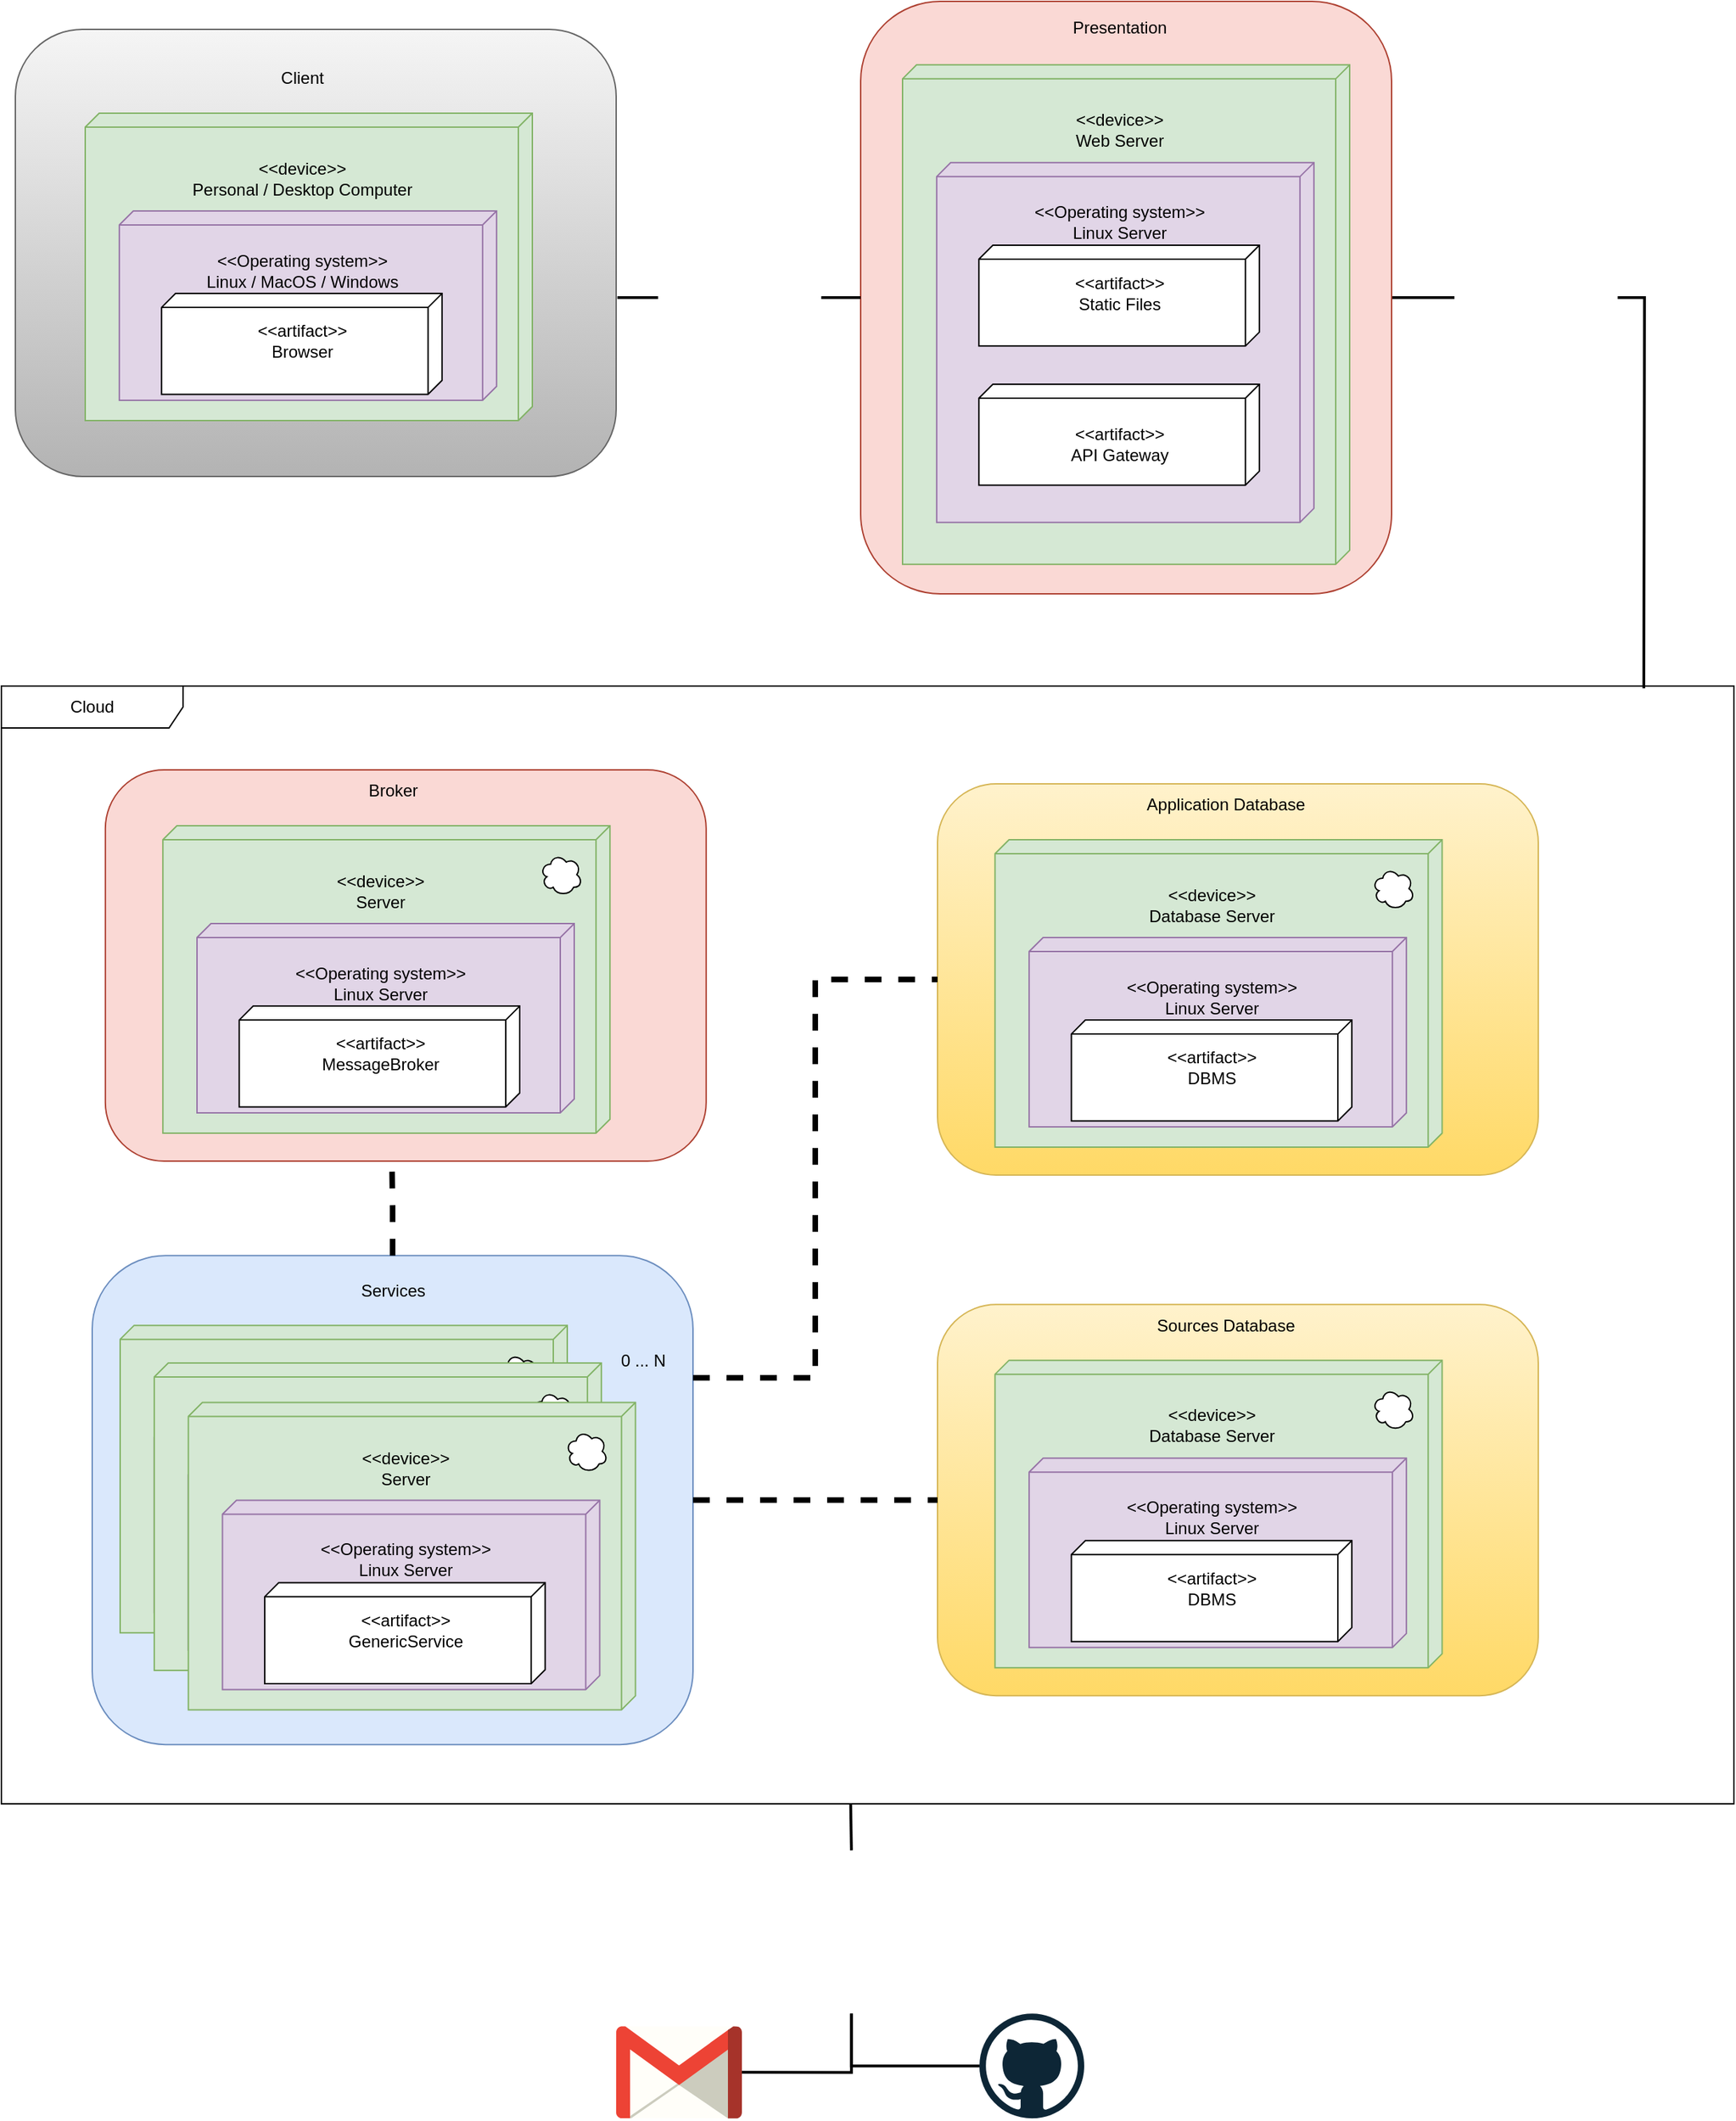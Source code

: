 <mxfile version="22.1.11" type="device">
  <diagram name="Page-1" id="YZXTyYMUcUh9fSDW6d8G">
    <mxGraphModel dx="1988" dy="2160" grid="1" gridSize="10" guides="1" tooltips="1" connect="1" arrows="1" fold="1" page="1" pageScale="1" pageWidth="850" pageHeight="1100" math="0" shadow="0">
      <root>
        <mxCell id="0" />
        <mxCell id="1" parent="0" />
        <mxCell id="SjVd0R11uWINF_BP2O_y-102" style="edgeStyle=orthogonalEdgeStyle;rounded=0;orthogonalLoop=1;jettySize=auto;html=1;exitX=1;exitY=0.5;exitDx=0;exitDy=0;entryX=0;entryY=0.5;entryDx=0;entryDy=0;strokeWidth=2;endArrow=none;endFill=0;" edge="1" parent="1" source="SjVd0R11uWINF_BP2O_y-94" target="SjVd0R11uWINF_BP2O_y-101">
          <mxGeometry relative="1" as="geometry" />
        </mxCell>
        <mxCell id="SjVd0R11uWINF_BP2O_y-94" value="" style="rounded=1;whiteSpace=wrap;html=1;fillColor=#fad9d5;strokeColor=#ae4132;" vertex="1" parent="1">
          <mxGeometry x="935" y="-470" width="380" height="424" as="geometry" />
        </mxCell>
        <mxCell id="SjVd0R11uWINF_BP2O_y-37" value="" style="dashed=0;outlineConnect=0;html=1;align=center;labelPosition=center;verticalLabelPosition=bottom;verticalAlign=top;shape=mxgraph.weblogos.github;points=[[0,0.5,0,0,0]];" vertex="1" parent="1">
          <mxGeometry x="1020" y="970.1" width="75" height="75" as="geometry" />
        </mxCell>
        <mxCell id="SjVd0R11uWINF_BP2O_y-38" value="" style="dashed=0;outlineConnect=0;html=1;align=center;labelPosition=center;verticalLabelPosition=bottom;verticalAlign=top;shape=mxgraph.weblogos.gmail;points=[[1,0.5,0,0,0]];" vertex="1" parent="1">
          <mxGeometry x="760" y="979.2" width="90" height="65.9" as="geometry" />
        </mxCell>
        <mxCell id="SjVd0R11uWINF_BP2O_y-70" value="" style="group" vertex="1" connectable="0" parent="1">
          <mxGeometry x="330" y="-450" width="430" height="320.29" as="geometry" />
        </mxCell>
        <mxCell id="k-ZRCNuigtCwhWHw63hm-18" value="" style="rounded=1;whiteSpace=wrap;html=1;fillColor=#f5f5f5;strokeColor=#666666;gradientColor=#b3b3b3;" parent="SjVd0R11uWINF_BP2O_y-70" vertex="1">
          <mxGeometry width="430" height="320" as="geometry" />
        </mxCell>
        <mxCell id="k-ZRCNuigtCwhWHw63hm-19" value="Client" style="text;html=1;align=center;verticalAlign=middle;resizable=0;points=[];autosize=1;strokeColor=none;fillColor=none;" parent="SjVd0R11uWINF_BP2O_y-70" vertex="1">
          <mxGeometry x="180" y="20" width="50" height="30" as="geometry" />
        </mxCell>
        <mxCell id="k-ZRCNuigtCwhWHw63hm-17" value="" style="group" parent="SjVd0R11uWINF_BP2O_y-70" vertex="1" connectable="0">
          <mxGeometry x="44.412" y="60" width="325.588" height="260.29" as="geometry" />
        </mxCell>
        <mxCell id="k-ZRCNuigtCwhWHw63hm-8" value="" style="verticalAlign=top;align=left;spacingTop=8;spacingLeft=2;spacingRight=12;shape=cube;size=10;direction=south;fontStyle=4;html=1;whiteSpace=wrap;fillColor=#d5e8d4;strokeColor=#82b366;" parent="k-ZRCNuigtCwhWHw63hm-17" vertex="1">
          <mxGeometry x="5.588" width="320" height="220" as="geometry" />
        </mxCell>
        <mxCell id="k-ZRCNuigtCwhWHw63hm-9" value="&amp;lt;&amp;lt;device&amp;gt;&amp;gt;&lt;br&gt;Personal / Desktop Computer" style="text;html=1;align=center;verticalAlign=middle;resizable=0;points=[];autosize=1;strokeColor=none;fillColor=none;" parent="k-ZRCNuigtCwhWHw63hm-17" vertex="1">
          <mxGeometry x="70.59" y="26.919" width="180" height="40" as="geometry" />
        </mxCell>
        <mxCell id="k-ZRCNuigtCwhWHw63hm-11" value="" style="group" parent="k-ZRCNuigtCwhWHw63hm-17" vertex="1" connectable="0">
          <mxGeometry y="70.003" width="321.176" height="190.287" as="geometry" />
        </mxCell>
        <mxCell id="k-ZRCNuigtCwhWHw63hm-12" value="" style="verticalAlign=top;align=left;spacingTop=8;spacingLeft=2;spacingRight=12;shape=cube;size=10;direction=south;fontStyle=4;html=1;whiteSpace=wrap;fillColor=#e1d5e7;strokeColor=#9673a6;" parent="k-ZRCNuigtCwhWHw63hm-11" vertex="1">
          <mxGeometry x="30" width="270" height="135.48" as="geometry" />
        </mxCell>
        <mxCell id="k-ZRCNuigtCwhWHw63hm-13" value="&lt;div&gt;&amp;lt;&amp;lt;Operating system&amp;gt;&amp;gt;&lt;/div&gt;&lt;div&gt;Linux / MacOS / Windows&lt;br&gt;&lt;/div&gt;" style="text;html=1;align=center;verticalAlign=middle;resizable=0;points=[];autosize=1;strokeColor=none;fillColor=none;" parent="k-ZRCNuigtCwhWHw63hm-11" vertex="1">
          <mxGeometry x="80.587" y="22.58" width="160" height="40" as="geometry" />
        </mxCell>
        <mxCell id="k-ZRCNuigtCwhWHw63hm-15" value="" style="verticalAlign=top;align=left;spacingTop=8;spacingLeft=2;spacingRight=12;shape=cube;size=10;direction=south;fontStyle=4;html=1;whiteSpace=wrap;" parent="k-ZRCNuigtCwhWHw63hm-11" vertex="1">
          <mxGeometry x="60.221" y="59.041" width="200.735" height="72.209" as="geometry" />
        </mxCell>
        <mxCell id="k-ZRCNuigtCwhWHw63hm-16" value="&lt;div&gt;&amp;lt;&amp;lt;artifact&amp;gt;&amp;gt;&lt;/div&gt;&lt;div&gt;Browser&lt;br&gt;&lt;/div&gt;" style="text;html=1;align=center;verticalAlign=middle;resizable=0;points=[];autosize=1;strokeColor=none;fillColor=none;container=0;" parent="k-ZRCNuigtCwhWHw63hm-11" vertex="1">
          <mxGeometry x="115.588" y="73.385" width="90" height="40" as="geometry" />
        </mxCell>
        <mxCell id="SjVd0R11uWINF_BP2O_y-71" value="" style="group" vertex="1" connectable="0" parent="1">
          <mxGeometry x="320" y="20" width="1240" height="800" as="geometry" />
        </mxCell>
        <mxCell id="SjVd0R11uWINF_BP2O_y-34" value="" style="rounded=1;whiteSpace=wrap;html=1;fillColor=#fad9d5;strokeColor=#ae4132;" vertex="1" parent="SjVd0R11uWINF_BP2O_y-71">
          <mxGeometry x="74.41" y="60" width="430" height="280" as="geometry" />
        </mxCell>
        <mxCell id="SjVd0R11uWINF_BP2O_y-32" value="" style="rounded=1;whiteSpace=wrap;html=1;fillColor=#dae8fc;strokeColor=#6c8ebf;" vertex="1" parent="SjVd0R11uWINF_BP2O_y-71">
          <mxGeometry x="65" y="407.58" width="430" height="350" as="geometry" />
        </mxCell>
        <mxCell id="k-ZRCNuigtCwhWHw63hm-21" value="" style="group" parent="SjVd0R11uWINF_BP2O_y-71" vertex="1" connectable="0">
          <mxGeometry x="110.002" y="100" width="510" height="340.003" as="geometry" />
        </mxCell>
        <mxCell id="k-ZRCNuigtCwhWHw63hm-22" value="" style="verticalAlign=top;align=left;spacingTop=8;spacingLeft=2;spacingRight=12;shape=cube;size=10;direction=south;fontStyle=4;html=1;whiteSpace=wrap;fillColor=#d5e8d4;strokeColor=#82b366;" parent="k-ZRCNuigtCwhWHw63hm-21" vertex="1">
          <mxGeometry x="5.588" width="320" height="220" as="geometry" />
        </mxCell>
        <mxCell id="k-ZRCNuigtCwhWHw63hm-23" value="&amp;lt;&amp;lt;device&amp;gt;&amp;gt;&lt;br&gt;Server" style="text;html=1;align=center;verticalAlign=middle;resizable=0;points=[];autosize=1;strokeColor=none;fillColor=none;" parent="k-ZRCNuigtCwhWHw63hm-21" vertex="1">
          <mxGeometry x="115.59" y="26.919" width="90" height="40" as="geometry" />
        </mxCell>
        <mxCell id="k-ZRCNuigtCwhWHw63hm-24" value="" style="group" parent="k-ZRCNuigtCwhWHw63hm-21" vertex="1" connectable="0">
          <mxGeometry y="70.003" width="510" height="270" as="geometry" />
        </mxCell>
        <mxCell id="k-ZRCNuigtCwhWHw63hm-25" value="" style="verticalAlign=top;align=left;spacingTop=8;spacingLeft=2;spacingRight=12;shape=cube;size=10;direction=south;fontStyle=4;html=1;whiteSpace=wrap;fillColor=#e1d5e7;strokeColor=#9673a6;" parent="k-ZRCNuigtCwhWHw63hm-24" vertex="1">
          <mxGeometry x="30" width="270" height="135.48" as="geometry" />
        </mxCell>
        <mxCell id="k-ZRCNuigtCwhWHw63hm-26" value="&lt;div&gt;&amp;lt;&amp;lt;Operating system&amp;gt;&amp;gt;&lt;/div&gt;&lt;div&gt;Linux Server&lt;br&gt;&lt;/div&gt;" style="text;html=1;align=center;verticalAlign=middle;resizable=0;points=[];autosize=1;strokeColor=none;fillColor=none;" parent="k-ZRCNuigtCwhWHw63hm-24" vertex="1">
          <mxGeometry x="90.587" y="22.58" width="140" height="40" as="geometry" />
        </mxCell>
        <mxCell id="k-ZRCNuigtCwhWHw63hm-27" value="" style="verticalAlign=top;align=left;spacingTop=8;spacingLeft=2;spacingRight=12;shape=cube;size=10;direction=south;fontStyle=4;html=1;whiteSpace=wrap;" parent="k-ZRCNuigtCwhWHw63hm-24" vertex="1">
          <mxGeometry x="60.221" y="59.041" width="200.735" height="72.209" as="geometry" />
        </mxCell>
        <mxCell id="k-ZRCNuigtCwhWHw63hm-28" value="&lt;div&gt;&amp;lt;&amp;lt;artifact&amp;gt;&amp;gt;&lt;/div&gt;&lt;div&gt;MessageBroker&lt;br&gt;&lt;/div&gt;" style="text;html=1;align=center;verticalAlign=middle;resizable=0;points=[];autosize=1;strokeColor=none;fillColor=none;container=0;" parent="k-ZRCNuigtCwhWHw63hm-24" vertex="1">
          <mxGeometry x="105.588" y="73.385" width="110" height="40" as="geometry" />
        </mxCell>
        <mxCell id="SjVd0R11uWINF_BP2O_y-1" value="" style="ellipse;shape=cloud;whiteSpace=wrap;html=1;" vertex="1" parent="k-ZRCNuigtCwhWHw63hm-21">
          <mxGeometry x="275.588" y="20" width="30" height="30" as="geometry" />
        </mxCell>
        <mxCell id="SjVd0R11uWINF_BP2O_y-9" value="" style="verticalAlign=top;align=left;spacingTop=8;spacingLeft=2;spacingRight=12;shape=cube;size=10;direction=south;fontStyle=4;html=1;whiteSpace=wrap;fillColor=#d5e8d4;strokeColor=#82b366;" vertex="1" parent="SjVd0R11uWINF_BP2O_y-71">
          <mxGeometry x="85" y="457.58" width="320" height="220" as="geometry" />
        </mxCell>
        <mxCell id="SjVd0R11uWINF_BP2O_y-10" value="&amp;lt;&amp;lt;device&amp;gt;&amp;gt;&lt;br&gt;Server" style="text;html=1;align=center;verticalAlign=middle;resizable=0;points=[];autosize=1;strokeColor=none;fillColor=none;" vertex="1" parent="SjVd0R11uWINF_BP2O_y-71">
          <mxGeometry x="195.002" y="484.499" width="90" height="40" as="geometry" />
        </mxCell>
        <mxCell id="SjVd0R11uWINF_BP2O_y-11" value="" style="verticalAlign=top;align=left;spacingTop=8;spacingLeft=2;spacingRight=12;shape=cube;size=10;direction=south;fontStyle=4;html=1;whiteSpace=wrap;fillColor=#e1d5e7;strokeColor=#9673a6;" vertex="1" parent="SjVd0R11uWINF_BP2O_y-71">
          <mxGeometry x="109.412" y="527.583" width="270" height="135.48" as="geometry" />
        </mxCell>
        <mxCell id="SjVd0R11uWINF_BP2O_y-12" value="&lt;div&gt;&amp;lt;&amp;lt;Operating system&amp;gt;&amp;gt;&lt;/div&gt;&lt;div&gt;Linux Server&lt;br&gt;&lt;/div&gt;" style="text;html=1;align=center;verticalAlign=middle;resizable=0;points=[];autosize=1;strokeColor=none;fillColor=none;" vertex="1" parent="SjVd0R11uWINF_BP2O_y-71">
          <mxGeometry x="169.998" y="550.163" width="140" height="40" as="geometry" />
        </mxCell>
        <mxCell id="SjVd0R11uWINF_BP2O_y-13" value="" style="verticalAlign=top;align=left;spacingTop=8;spacingLeft=2;spacingRight=12;shape=cube;size=10;direction=south;fontStyle=4;html=1;whiteSpace=wrap;" vertex="1" parent="SjVd0R11uWINF_BP2O_y-71">
          <mxGeometry x="139.632" y="586.624" width="200.735" height="72.209" as="geometry" />
        </mxCell>
        <mxCell id="SjVd0R11uWINF_BP2O_y-14" value="&lt;div&gt;&amp;lt;&amp;lt;artifact&amp;gt;&amp;gt;&lt;/div&gt;&lt;div&gt;GenericService&lt;br&gt;&lt;/div&gt;" style="text;html=1;align=center;verticalAlign=middle;resizable=0;points=[];autosize=1;strokeColor=none;fillColor=none;container=0;" vertex="1" parent="SjVd0R11uWINF_BP2O_y-71">
          <mxGeometry x="185.0" y="600.968" width="110" height="40" as="geometry" />
        </mxCell>
        <mxCell id="SjVd0R11uWINF_BP2O_y-15" value="" style="ellipse;shape=cloud;whiteSpace=wrap;html=1;" vertex="1" parent="SjVd0R11uWINF_BP2O_y-71">
          <mxGeometry x="355" y="477.58" width="30" height="30" as="geometry" />
        </mxCell>
        <mxCell id="SjVd0R11uWINF_BP2O_y-16" value="" style="verticalAlign=top;align=left;spacingTop=8;spacingLeft=2;spacingRight=12;shape=cube;size=10;direction=south;fontStyle=4;html=1;whiteSpace=wrap;fillColor=#d5e8d4;strokeColor=#82b366;" vertex="1" parent="SjVd0R11uWINF_BP2O_y-71">
          <mxGeometry x="109.41" y="484.5" width="320" height="220" as="geometry" />
        </mxCell>
        <mxCell id="SjVd0R11uWINF_BP2O_y-17" value="&amp;lt;&amp;lt;device&amp;gt;&amp;gt;&lt;br&gt;Server" style="text;html=1;align=center;verticalAlign=middle;resizable=0;points=[];autosize=1;strokeColor=none;fillColor=none;" vertex="1" parent="SjVd0R11uWINF_BP2O_y-71">
          <mxGeometry x="219.412" y="511.419" width="90" height="40" as="geometry" />
        </mxCell>
        <mxCell id="SjVd0R11uWINF_BP2O_y-18" value="" style="verticalAlign=top;align=left;spacingTop=8;spacingLeft=2;spacingRight=12;shape=cube;size=10;direction=south;fontStyle=4;html=1;whiteSpace=wrap;fillColor=#e1d5e7;strokeColor=#9673a6;" vertex="1" parent="SjVd0R11uWINF_BP2O_y-71">
          <mxGeometry x="133.822" y="554.503" width="270" height="135.48" as="geometry" />
        </mxCell>
        <mxCell id="SjVd0R11uWINF_BP2O_y-19" value="&lt;div&gt;&amp;lt;&amp;lt;Operating system&amp;gt;&amp;gt;&lt;/div&gt;&lt;div&gt;Linux Server&lt;br&gt;&lt;/div&gt;" style="text;html=1;align=center;verticalAlign=middle;resizable=0;points=[];autosize=1;strokeColor=none;fillColor=none;" vertex="1" parent="SjVd0R11uWINF_BP2O_y-71">
          <mxGeometry x="194.408" y="577.083" width="140" height="40" as="geometry" />
        </mxCell>
        <mxCell id="SjVd0R11uWINF_BP2O_y-20" value="" style="verticalAlign=top;align=left;spacingTop=8;spacingLeft=2;spacingRight=12;shape=cube;size=10;direction=south;fontStyle=4;html=1;whiteSpace=wrap;" vertex="1" parent="SjVd0R11uWINF_BP2O_y-71">
          <mxGeometry x="164.042" y="613.544" width="200.735" height="72.209" as="geometry" />
        </mxCell>
        <mxCell id="SjVd0R11uWINF_BP2O_y-21" value="&lt;div&gt;&amp;lt;&amp;lt;artifact&amp;gt;&amp;gt;&lt;/div&gt;&lt;div&gt;GenericService&lt;br&gt;&lt;/div&gt;" style="text;html=1;align=center;verticalAlign=middle;resizable=0;points=[];autosize=1;strokeColor=none;fillColor=none;container=0;" vertex="1" parent="SjVd0R11uWINF_BP2O_y-71">
          <mxGeometry x="209.41" y="627.888" width="110" height="40" as="geometry" />
        </mxCell>
        <mxCell id="SjVd0R11uWINF_BP2O_y-22" value="" style="ellipse;shape=cloud;whiteSpace=wrap;html=1;" vertex="1" parent="SjVd0R11uWINF_BP2O_y-71">
          <mxGeometry x="379.41" y="504.5" width="30" height="30" as="geometry" />
        </mxCell>
        <mxCell id="SjVd0R11uWINF_BP2O_y-23" value="" style="verticalAlign=top;align=left;spacingTop=8;spacingLeft=2;spacingRight=12;shape=cube;size=10;direction=south;fontStyle=4;html=1;whiteSpace=wrap;fillColor=#d5e8d4;strokeColor=#82b366;" vertex="1" parent="SjVd0R11uWINF_BP2O_y-71">
          <mxGeometry x="133.82" y="512.73" width="320" height="220" as="geometry" />
        </mxCell>
        <mxCell id="SjVd0R11uWINF_BP2O_y-24" value="&amp;lt;&amp;lt;device&amp;gt;&amp;gt;&lt;br&gt;Server" style="text;html=1;align=center;verticalAlign=middle;resizable=0;points=[];autosize=1;strokeColor=none;fillColor=none;" vertex="1" parent="SjVd0R11uWINF_BP2O_y-71">
          <mxGeometry x="243.822" y="539.649" width="90" height="40" as="geometry" />
        </mxCell>
        <mxCell id="SjVd0R11uWINF_BP2O_y-25" value="" style="verticalAlign=top;align=left;spacingTop=8;spacingLeft=2;spacingRight=12;shape=cube;size=10;direction=south;fontStyle=4;html=1;whiteSpace=wrap;fillColor=#e1d5e7;strokeColor=#9673a6;" vertex="1" parent="SjVd0R11uWINF_BP2O_y-71">
          <mxGeometry x="158.232" y="582.733" width="270" height="135.48" as="geometry" />
        </mxCell>
        <mxCell id="SjVd0R11uWINF_BP2O_y-26" value="&lt;div&gt;&amp;lt;&amp;lt;Operating system&amp;gt;&amp;gt;&lt;/div&gt;&lt;div&gt;Linux Server&lt;br&gt;&lt;/div&gt;" style="text;html=1;align=center;verticalAlign=middle;resizable=0;points=[];autosize=1;strokeColor=none;fillColor=none;" vertex="1" parent="SjVd0R11uWINF_BP2O_y-71">
          <mxGeometry x="218.818" y="605.313" width="140" height="40" as="geometry" />
        </mxCell>
        <mxCell id="SjVd0R11uWINF_BP2O_y-27" value="" style="verticalAlign=top;align=left;spacingTop=8;spacingLeft=2;spacingRight=12;shape=cube;size=10;direction=south;fontStyle=4;html=1;whiteSpace=wrap;" vertex="1" parent="SjVd0R11uWINF_BP2O_y-71">
          <mxGeometry x="188.452" y="641.774" width="200.735" height="72.209" as="geometry" />
        </mxCell>
        <mxCell id="SjVd0R11uWINF_BP2O_y-28" value="&lt;div&gt;&amp;lt;&amp;lt;artifact&amp;gt;&amp;gt;&lt;/div&gt;&lt;div&gt;GenericService&lt;br&gt;&lt;/div&gt;" style="text;html=1;align=center;verticalAlign=middle;resizable=0;points=[];autosize=1;strokeColor=none;fillColor=none;container=0;" vertex="1" parent="SjVd0R11uWINF_BP2O_y-71">
          <mxGeometry x="233.82" y="656.118" width="110" height="40" as="geometry" />
        </mxCell>
        <mxCell id="SjVd0R11uWINF_BP2O_y-29" value="" style="ellipse;shape=cloud;whiteSpace=wrap;html=1;" vertex="1" parent="SjVd0R11uWINF_BP2O_y-71">
          <mxGeometry x="403.82" y="532.73" width="30" height="30" as="geometry" />
        </mxCell>
        <mxCell id="SjVd0R11uWINF_BP2O_y-30" value="0 ... N" style="text;html=1;align=center;verticalAlign=middle;resizable=0;points=[];autosize=1;strokeColor=none;fillColor=none;" vertex="1" parent="SjVd0R11uWINF_BP2O_y-71">
          <mxGeometry x="428.82" y="467.58" width="60" height="30" as="geometry" />
        </mxCell>
        <mxCell id="SjVd0R11uWINF_BP2O_y-31" value="Cloud" style="shape=umlFrame;whiteSpace=wrap;html=1;pointerEvents=0;width=130;height=30;" vertex="1" parent="SjVd0R11uWINF_BP2O_y-71">
          <mxGeometry width="1240" height="800" as="geometry" />
        </mxCell>
        <mxCell id="SjVd0R11uWINF_BP2O_y-33" value="Services" style="text;html=1;align=center;verticalAlign=middle;resizable=0;points=[];autosize=1;strokeColor=none;fillColor=none;" vertex="1" parent="SjVd0R11uWINF_BP2O_y-71">
          <mxGeometry x="245" y="417.58" width="70" height="30" as="geometry" />
        </mxCell>
        <mxCell id="SjVd0R11uWINF_BP2O_y-35" value="Broker" style="text;html=1;align=center;verticalAlign=middle;resizable=0;points=[];autosize=1;strokeColor=none;fillColor=none;" vertex="1" parent="SjVd0R11uWINF_BP2O_y-71">
          <mxGeometry x="250" y="60" width="60" height="30" as="geometry" />
        </mxCell>
        <mxCell id="SjVd0R11uWINF_BP2O_y-40" value="" style="rounded=1;whiteSpace=wrap;html=1;fillColor=#fff2cc;strokeColor=#d6b656;gradientColor=#ffd966;" vertex="1" parent="SjVd0R11uWINF_BP2O_y-71">
          <mxGeometry x="670" y="70" width="430" height="280" as="geometry" />
        </mxCell>
        <mxCell id="SjVd0R11uWINF_BP2O_y-41" value="" style="verticalAlign=top;align=left;spacingTop=8;spacingLeft=2;spacingRight=12;shape=cube;size=10;direction=south;fontStyle=4;html=1;whiteSpace=wrap;fillColor=#d5e8d4;strokeColor=#82b366;" vertex="1" parent="SjVd0R11uWINF_BP2O_y-71">
          <mxGeometry x="711.18" y="110" width="320" height="220" as="geometry" />
        </mxCell>
        <mxCell id="SjVd0R11uWINF_BP2O_y-42" value="&amp;lt;&amp;lt;device&amp;gt;&amp;gt;&lt;br&gt;Database Server" style="text;html=1;align=center;verticalAlign=middle;resizable=0;points=[];autosize=1;strokeColor=none;fillColor=none;" vertex="1" parent="SjVd0R11uWINF_BP2O_y-71">
          <mxGeometry x="811.182" y="136.919" width="110" height="40" as="geometry" />
        </mxCell>
        <mxCell id="SjVd0R11uWINF_BP2O_y-43" value="" style="verticalAlign=top;align=left;spacingTop=8;spacingLeft=2;spacingRight=12;shape=cube;size=10;direction=south;fontStyle=4;html=1;whiteSpace=wrap;fillColor=#e1d5e7;strokeColor=#9673a6;" vertex="1" parent="SjVd0R11uWINF_BP2O_y-71">
          <mxGeometry x="735.592" y="180.003" width="270" height="135.48" as="geometry" />
        </mxCell>
        <mxCell id="SjVd0R11uWINF_BP2O_y-44" value="&lt;div&gt;&amp;lt;&amp;lt;Operating system&amp;gt;&amp;gt;&lt;/div&gt;&lt;div&gt;Linux Server&lt;br&gt;&lt;/div&gt;" style="text;html=1;align=center;verticalAlign=middle;resizable=0;points=[];autosize=1;strokeColor=none;fillColor=none;" vertex="1" parent="SjVd0R11uWINF_BP2O_y-71">
          <mxGeometry x="796.178" y="202.583" width="140" height="40" as="geometry" />
        </mxCell>
        <mxCell id="SjVd0R11uWINF_BP2O_y-45" value="" style="verticalAlign=top;align=left;spacingTop=8;spacingLeft=2;spacingRight=12;shape=cube;size=10;direction=south;fontStyle=4;html=1;whiteSpace=wrap;" vertex="1" parent="SjVd0R11uWINF_BP2O_y-71">
          <mxGeometry x="765.812" y="239.044" width="200.735" height="72.209" as="geometry" />
        </mxCell>
        <mxCell id="SjVd0R11uWINF_BP2O_y-46" value="&lt;div&gt;&amp;lt;&amp;lt;artifact&amp;gt;&amp;gt;&lt;/div&gt;&lt;div&gt;DBMS&lt;br&gt;&lt;/div&gt;" style="text;html=1;align=center;verticalAlign=middle;resizable=0;points=[];autosize=1;strokeColor=none;fillColor=none;container=0;" vertex="1" parent="SjVd0R11uWINF_BP2O_y-71">
          <mxGeometry x="821.18" y="253.388" width="90" height="40" as="geometry" />
        </mxCell>
        <mxCell id="SjVd0R11uWINF_BP2O_y-47" value="" style="ellipse;shape=cloud;whiteSpace=wrap;html=1;" vertex="1" parent="SjVd0R11uWINF_BP2O_y-71">
          <mxGeometry x="981.18" y="130" width="30" height="30" as="geometry" />
        </mxCell>
        <mxCell id="SjVd0R11uWINF_BP2O_y-48" value="Application Database" style="text;html=1;align=center;verticalAlign=middle;resizable=0;points=[];autosize=1;strokeColor=none;fillColor=none;" vertex="1" parent="SjVd0R11uWINF_BP2O_y-71">
          <mxGeometry x="805.59" y="70" width="140" height="30" as="geometry" />
        </mxCell>
        <mxCell id="SjVd0R11uWINF_BP2O_y-49" value="" style="rounded=1;whiteSpace=wrap;html=1;fillColor=#fff2cc;strokeColor=#d6b656;gradientColor=#ffd966;" vertex="1" parent="SjVd0R11uWINF_BP2O_y-71">
          <mxGeometry x="670" y="442.58" width="430" height="280" as="geometry" />
        </mxCell>
        <mxCell id="SjVd0R11uWINF_BP2O_y-50" value="" style="verticalAlign=top;align=left;spacingTop=8;spacingLeft=2;spacingRight=12;shape=cube;size=10;direction=south;fontStyle=4;html=1;whiteSpace=wrap;fillColor=#d5e8d4;strokeColor=#82b366;" vertex="1" parent="SjVd0R11uWINF_BP2O_y-71">
          <mxGeometry x="711.18" y="482.58" width="320" height="220" as="geometry" />
        </mxCell>
        <mxCell id="SjVd0R11uWINF_BP2O_y-51" value="&amp;lt;&amp;lt;device&amp;gt;&amp;gt;&lt;br&gt;Database Server" style="text;html=1;align=center;verticalAlign=middle;resizable=0;points=[];autosize=1;strokeColor=none;fillColor=none;" vertex="1" parent="SjVd0R11uWINF_BP2O_y-71">
          <mxGeometry x="811.182" y="509.499" width="110" height="40" as="geometry" />
        </mxCell>
        <mxCell id="SjVd0R11uWINF_BP2O_y-52" value="" style="verticalAlign=top;align=left;spacingTop=8;spacingLeft=2;spacingRight=12;shape=cube;size=10;direction=south;fontStyle=4;html=1;whiteSpace=wrap;fillColor=#e1d5e7;strokeColor=#9673a6;" vertex="1" parent="SjVd0R11uWINF_BP2O_y-71">
          <mxGeometry x="735.592" y="552.583" width="270" height="135.48" as="geometry" />
        </mxCell>
        <mxCell id="SjVd0R11uWINF_BP2O_y-53" value="&lt;div&gt;&amp;lt;&amp;lt;Operating system&amp;gt;&amp;gt;&lt;/div&gt;&lt;div&gt;Linux Server&lt;br&gt;&lt;/div&gt;" style="text;html=1;align=center;verticalAlign=middle;resizable=0;points=[];autosize=1;strokeColor=none;fillColor=none;" vertex="1" parent="SjVd0R11uWINF_BP2O_y-71">
          <mxGeometry x="796.178" y="575.163" width="140" height="40" as="geometry" />
        </mxCell>
        <mxCell id="SjVd0R11uWINF_BP2O_y-54" value="" style="verticalAlign=top;align=left;spacingTop=8;spacingLeft=2;spacingRight=12;shape=cube;size=10;direction=south;fontStyle=4;html=1;whiteSpace=wrap;" vertex="1" parent="SjVd0R11uWINF_BP2O_y-71">
          <mxGeometry x="765.812" y="611.624" width="200.735" height="72.209" as="geometry" />
        </mxCell>
        <mxCell id="SjVd0R11uWINF_BP2O_y-55" value="&lt;div&gt;&amp;lt;&amp;lt;artifact&amp;gt;&amp;gt;&lt;/div&gt;&lt;div&gt;DBMS&lt;br&gt;&lt;/div&gt;" style="text;html=1;align=center;verticalAlign=middle;resizable=0;points=[];autosize=1;strokeColor=none;fillColor=none;container=0;" vertex="1" parent="SjVd0R11uWINF_BP2O_y-71">
          <mxGeometry x="821.18" y="625.968" width="90" height="40" as="geometry" />
        </mxCell>
        <mxCell id="SjVd0R11uWINF_BP2O_y-56" value="" style="ellipse;shape=cloud;whiteSpace=wrap;html=1;" vertex="1" parent="SjVd0R11uWINF_BP2O_y-71">
          <mxGeometry x="981.18" y="502.58" width="30" height="30" as="geometry" />
        </mxCell>
        <mxCell id="SjVd0R11uWINF_BP2O_y-57" value="Sources Database" style="text;html=1;align=center;verticalAlign=middle;resizable=0;points=[];autosize=1;strokeColor=none;fillColor=none;" vertex="1" parent="SjVd0R11uWINF_BP2O_y-71">
          <mxGeometry x="815.59" y="442.58" width="120" height="30" as="geometry" />
        </mxCell>
        <mxCell id="SjVd0R11uWINF_BP2O_y-58" style="edgeStyle=orthogonalEdgeStyle;rounded=0;orthogonalLoop=1;jettySize=auto;html=1;entryX=0.477;entryY=0.999;entryDx=0;entryDy=0;entryPerimeter=0;dashed=1;endArrow=none;endFill=0;strokeWidth=4;" edge="1" parent="SjVd0R11uWINF_BP2O_y-71" source="SjVd0R11uWINF_BP2O_y-32" target="SjVd0R11uWINF_BP2O_y-34">
          <mxGeometry relative="1" as="geometry" />
        </mxCell>
        <mxCell id="SjVd0R11uWINF_BP2O_y-59" style="edgeStyle=orthogonalEdgeStyle;rounded=0;orthogonalLoop=1;jettySize=auto;html=1;entryX=0;entryY=0.5;entryDx=0;entryDy=0;dashed=1;endArrow=none;endFill=0;strokeWidth=4;exitX=1;exitY=0.5;exitDx=0;exitDy=0;" edge="1" parent="SjVd0R11uWINF_BP2O_y-71" source="SjVd0R11uWINF_BP2O_y-32" target="SjVd0R11uWINF_BP2O_y-49">
          <mxGeometry relative="1" as="geometry">
            <mxPoint x="290" y="418" as="sourcePoint" />
            <mxPoint x="290" y="350" as="targetPoint" />
          </mxGeometry>
        </mxCell>
        <mxCell id="SjVd0R11uWINF_BP2O_y-60" style="edgeStyle=orthogonalEdgeStyle;rounded=0;orthogonalLoop=1;jettySize=auto;html=1;entryX=0;entryY=0.5;entryDx=0;entryDy=0;dashed=1;endArrow=none;endFill=0;strokeWidth=4;exitX=1;exitY=0.25;exitDx=0;exitDy=0;" edge="1" parent="SjVd0R11uWINF_BP2O_y-71" source="SjVd0R11uWINF_BP2O_y-32" target="SjVd0R11uWINF_BP2O_y-40">
          <mxGeometry relative="1" as="geometry">
            <mxPoint x="495" y="579.65" as="sourcePoint" />
            <mxPoint x="670" y="579.65" as="targetPoint" />
          </mxGeometry>
        </mxCell>
        <mxCell id="SjVd0R11uWINF_BP2O_y-73" value="" style="verticalAlign=top;align=left;spacingTop=8;spacingLeft=2;spacingRight=12;shape=cube;size=10;direction=south;fontStyle=4;html=1;whiteSpace=wrap;fillColor=#d5e8d4;strokeColor=#82b366;" vertex="1" parent="1">
          <mxGeometry x="965" y="-424.57" width="320" height="357.42" as="geometry" />
        </mxCell>
        <mxCell id="SjVd0R11uWINF_BP2O_y-74" value="&amp;lt;&amp;lt;device&amp;gt;&amp;gt;&lt;br&gt;Web Server" style="text;html=1;align=center;verticalAlign=middle;resizable=0;points=[];autosize=1;strokeColor=none;fillColor=none;" vertex="1" parent="1">
          <mxGeometry x="1075.002" y="-397.651" width="90" height="40" as="geometry" />
        </mxCell>
        <mxCell id="SjVd0R11uWINF_BP2O_y-75" value="" style="verticalAlign=top;align=left;spacingTop=8;spacingLeft=2;spacingRight=12;shape=cube;size=10;direction=south;fontStyle=4;html=1;whiteSpace=wrap;fillColor=#e1d5e7;strokeColor=#9673a6;" vertex="1" parent="1">
          <mxGeometry x="989.41" y="-354.57" width="270" height="257.42" as="geometry" />
        </mxCell>
        <mxCell id="SjVd0R11uWINF_BP2O_y-76" value="&lt;div&gt;&amp;lt;&amp;lt;Operating system&amp;gt;&amp;gt;&lt;/div&gt;&lt;div&gt;Linux Server&lt;br&gt;&lt;/div&gt;" style="text;html=1;align=center;verticalAlign=middle;resizable=0;points=[];autosize=1;strokeColor=none;fillColor=none;" vertex="1" parent="1">
          <mxGeometry x="1049.998" y="-331.987" width="140" height="40" as="geometry" />
        </mxCell>
        <mxCell id="SjVd0R11uWINF_BP2O_y-77" value="" style="verticalAlign=top;align=left;spacingTop=8;spacingLeft=2;spacingRight=12;shape=cube;size=10;direction=south;fontStyle=4;html=1;whiteSpace=wrap;" vertex="1" parent="1">
          <mxGeometry x="1019.632" y="-295.526" width="200.735" height="72.209" as="geometry" />
        </mxCell>
        <mxCell id="SjVd0R11uWINF_BP2O_y-78" value="&lt;div&gt;&amp;lt;&amp;lt;artifact&amp;gt;&amp;gt;&lt;/div&gt;&lt;div&gt;Static Files&lt;br&gt;&lt;/div&gt;" style="text;html=1;align=center;verticalAlign=middle;resizable=0;points=[];autosize=1;strokeColor=none;fillColor=none;container=0;" vertex="1" parent="1">
          <mxGeometry x="1075.0" y="-281.182" width="90" height="40" as="geometry" />
        </mxCell>
        <mxCell id="SjVd0R11uWINF_BP2O_y-81" value="" style="verticalAlign=top;align=left;spacingTop=8;spacingLeft=2;spacingRight=12;shape=cube;size=10;direction=south;fontStyle=4;html=1;whiteSpace=wrap;" vertex="1" parent="1">
          <mxGeometry x="1019.632" y="-195.996" width="200.735" height="72.209" as="geometry" />
        </mxCell>
        <mxCell id="SjVd0R11uWINF_BP2O_y-82" value="&lt;div&gt;&amp;lt;&amp;lt;artifact&amp;gt;&amp;gt;&lt;/div&gt;&lt;div&gt;API Gateway&lt;br&gt;&lt;/div&gt;" style="text;html=1;align=center;verticalAlign=middle;resizable=0;points=[];autosize=1;strokeColor=none;fillColor=none;container=0;" vertex="1" parent="1">
          <mxGeometry x="1075.0" y="-172.802" width="90" height="40" as="geometry" />
        </mxCell>
        <mxCell id="SjVd0R11uWINF_BP2O_y-96" value="&lt;div&gt;Presentation&lt;/div&gt;" style="text;html=1;align=center;verticalAlign=middle;resizable=0;points=[];autosize=1;strokeColor=none;fillColor=none;" vertex="1" parent="1">
          <mxGeometry x="1075" y="-466" width="90" height="30" as="geometry" />
        </mxCell>
        <mxCell id="SjVd0R11uWINF_BP2O_y-110" style="edgeStyle=orthogonalEdgeStyle;rounded=0;orthogonalLoop=1;jettySize=auto;html=1;exitX=1;exitY=0.5;exitDx=0;exitDy=0;entryX=0;entryY=0.5;entryDx=0;entryDy=0;endArrow=none;endFill=0;strokeWidth=2;" edge="1" parent="1" source="SjVd0R11uWINF_BP2O_y-97" target="SjVd0R11uWINF_BP2O_y-94">
          <mxGeometry relative="1" as="geometry" />
        </mxCell>
        <mxCell id="SjVd0R11uWINF_BP2O_y-97" value="" style="shape=image;verticalLabelPosition=bottom;labelBackgroundColor=default;verticalAlign=top;aspect=fixed;imageAspect=0;image=https://cdn-icons-png.flaticon.com/512/811/811683.png;" vertex="1" parent="1">
          <mxGeometry x="790" y="-316.4" width="116.8" height="116.8" as="geometry" />
        </mxCell>
        <mxCell id="SjVd0R11uWINF_BP2O_y-101" value="" style="shape=image;verticalLabelPosition=bottom;labelBackgroundColor=default;verticalAlign=top;aspect=fixed;imageAspect=0;image=https://cdn-icons-png.flaticon.com/512/811/811683.png;" vertex="1" parent="1">
          <mxGeometry x="1360" y="-316.4" width="116.8" height="116.8" as="geometry" />
        </mxCell>
        <mxCell id="SjVd0R11uWINF_BP2O_y-103" style="edgeStyle=orthogonalEdgeStyle;rounded=0;orthogonalLoop=1;jettySize=auto;html=1;exitX=1;exitY=0.5;exitDx=0;exitDy=0;entryX=0.948;entryY=0.002;entryDx=0;entryDy=0;entryPerimeter=0;strokeWidth=2;endArrow=none;endFill=0;" edge="1" parent="1" source="SjVd0R11uWINF_BP2O_y-101" target="SjVd0R11uWINF_BP2O_y-31">
          <mxGeometry relative="1" as="geometry">
            <Array as="points">
              <mxPoint x="1496" y="-259" />
              <mxPoint x="1496" y="-90" />
            </Array>
          </mxGeometry>
        </mxCell>
        <mxCell id="SjVd0R11uWINF_BP2O_y-106" style="edgeStyle=orthogonalEdgeStyle;rounded=0;orthogonalLoop=1;jettySize=auto;html=1;exitX=0.5;exitY=1;exitDx=0;exitDy=0;entryX=1;entryY=0.5;entryDx=0;entryDy=0;entryPerimeter=0;strokeWidth=2;endArrow=none;endFill=0;" edge="1" parent="1" source="SjVd0R11uWINF_BP2O_y-104" target="SjVd0R11uWINF_BP2O_y-38">
          <mxGeometry relative="1" as="geometry" />
        </mxCell>
        <mxCell id="SjVd0R11uWINF_BP2O_y-108" style="edgeStyle=orthogonalEdgeStyle;rounded=0;orthogonalLoop=1;jettySize=auto;html=1;exitX=0.5;exitY=1;exitDx=0;exitDy=0;strokeWidth=2;endArrow=none;endFill=0;" edge="1" parent="1" source="SjVd0R11uWINF_BP2O_y-104" target="SjVd0R11uWINF_BP2O_y-37">
          <mxGeometry relative="1" as="geometry" />
        </mxCell>
        <mxCell id="SjVd0R11uWINF_BP2O_y-104" value="" style="shape=image;verticalLabelPosition=bottom;labelBackgroundColor=default;verticalAlign=top;aspect=fixed;imageAspect=0;image=https://cdn-icons-png.flaticon.com/512/811/811683.png;" vertex="1" parent="1">
          <mxGeometry x="870" y="853.3" width="116.8" height="116.8" as="geometry" />
        </mxCell>
        <mxCell id="SjVd0R11uWINF_BP2O_y-105" style="edgeStyle=orthogonalEdgeStyle;rounded=0;orthogonalLoop=1;jettySize=auto;html=1;exitX=0.5;exitY=0;exitDx=0;exitDy=0;entryX=0.216;entryY=1.001;entryDx=0;entryDy=0;entryPerimeter=0;endArrow=none;endFill=0;strokeWidth=2;" edge="1" parent="1" source="SjVd0R11uWINF_BP2O_y-104">
          <mxGeometry relative="1" as="geometry">
            <mxPoint x="927.84" y="820.0" as="targetPoint" />
          </mxGeometry>
        </mxCell>
        <mxCell id="SjVd0R11uWINF_BP2O_y-109" style="edgeStyle=orthogonalEdgeStyle;rounded=0;orthogonalLoop=1;jettySize=auto;html=1;entryX=1.002;entryY=0.6;entryDx=0;entryDy=0;entryPerimeter=0;endArrow=none;endFill=0;strokeWidth=2;" edge="1" parent="1" source="SjVd0R11uWINF_BP2O_y-97" target="k-ZRCNuigtCwhWHw63hm-18">
          <mxGeometry relative="1" as="geometry" />
        </mxCell>
      </root>
    </mxGraphModel>
  </diagram>
</mxfile>
